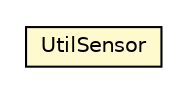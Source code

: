 #!/usr/local/bin/dot
#
# Class diagram 
# Generated by UMLGraph version R5_6-24-gf6e263 (http://www.umlgraph.org/)
#

digraph G {
	edge [fontname="Helvetica",fontsize=10,labelfontname="Helvetica",labelfontsize=10];
	node [fontname="Helvetica",fontsize=10,shape=plaintext];
	nodesep=0.25;
	ranksep=0.5;
	// org.universAAL.support.utils.service.mid.UtilSensor
	c8231529 [label=<<table title="org.universAAL.support.utils.service.mid.UtilSensor" border="0" cellborder="1" cellspacing="0" cellpadding="2" port="p" bgcolor="lemonChiffon" href="./UtilSensor.html">
		<tr><td><table border="0" cellspacing="0" cellpadding="1">
<tr><td align="center" balign="center"> UtilSensor </td></tr>
		</table></td></tr>
		</table>>, URL="./UtilSensor.html", fontname="Helvetica", fontcolor="black", fontsize=10.0];
}

